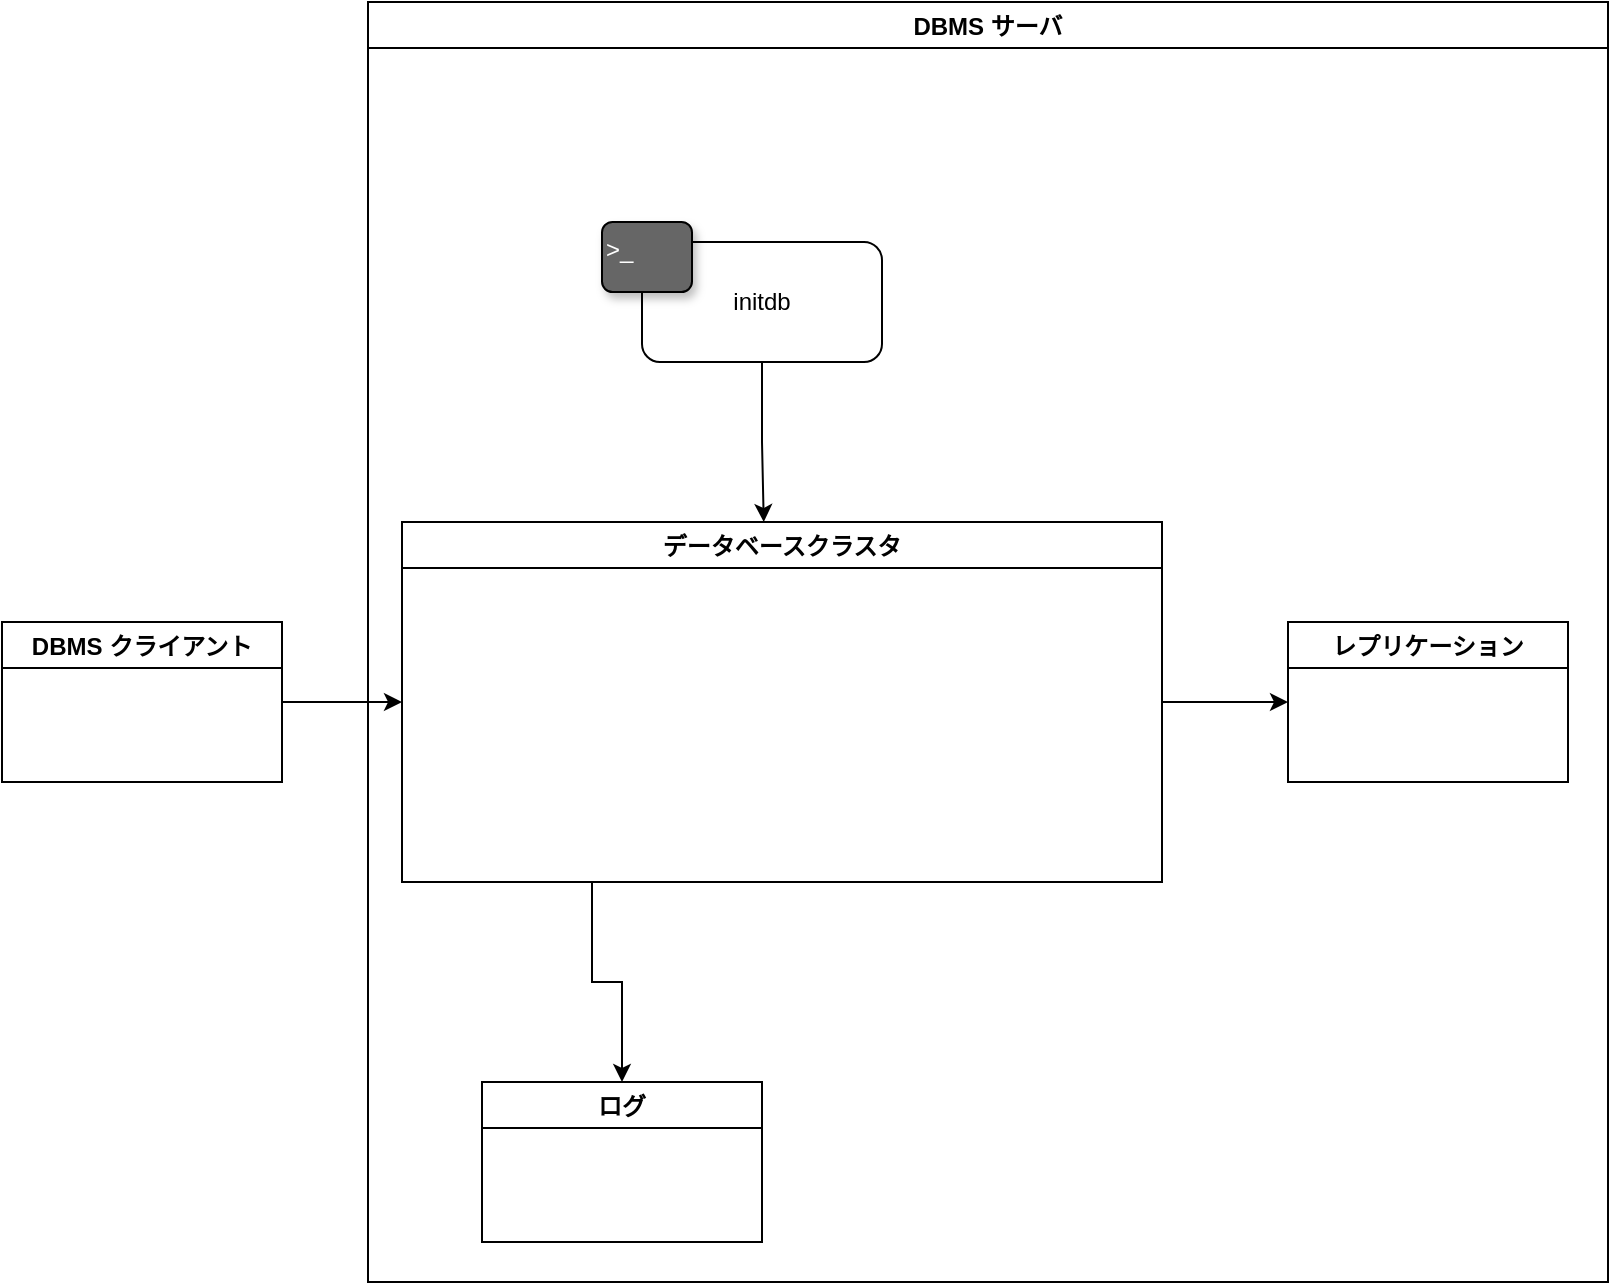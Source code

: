 <mxfile version="14.9.6" type="device"><diagram id="wzmEvrBNoIvKIjL9--WJ" name="ページ1"><mxGraphModel dx="3244" dy="816" grid="1" gridSize="10" guides="1" tooltips="1" connect="1" arrows="1" fold="1" page="1" pageScale="1" pageWidth="827" pageHeight="1169" math="0" shadow="0"><root><mxCell id="0"/><mxCell id="1" parent="0"/><mxCell id="E2JqWQ8bd772KpzsBDJP-1" value="DBMS サーバ" style="swimlane;align=center;" parent="1" vertex="1"><mxGeometry x="-1447" y="20" width="620" height="640" as="geometry"/></mxCell><mxCell id="lRylA-C5WcI6yCl2HS9y-4" style="edgeStyle=orthogonalEdgeStyle;rounded=0;orthogonalLoop=1;jettySize=auto;html=1;exitX=0.25;exitY=1;exitDx=0;exitDy=0;entryX=0.5;entryY=0;entryDx=0;entryDy=0;" edge="1" parent="E2JqWQ8bd772KpzsBDJP-1" source="E2JqWQ8bd772KpzsBDJP-2" target="E2JqWQ8bd772KpzsBDJP-4"><mxGeometry relative="1" as="geometry"/></mxCell><mxCell id="lRylA-C5WcI6yCl2HS9y-8" style="edgeStyle=orthogonalEdgeStyle;rounded=0;orthogonalLoop=1;jettySize=auto;html=1;exitX=1;exitY=0.5;exitDx=0;exitDy=0;entryX=0;entryY=0.5;entryDx=0;entryDy=0;" edge="1" parent="E2JqWQ8bd772KpzsBDJP-1" source="E2JqWQ8bd772KpzsBDJP-2" target="E2JqWQ8bd772KpzsBDJP-3"><mxGeometry relative="1" as="geometry"/></mxCell><mxCell id="E2JqWQ8bd772KpzsBDJP-2" value="データベースクラスタ" style="swimlane;align=center;" parent="E2JqWQ8bd772KpzsBDJP-1" vertex="1"><mxGeometry x="17" y="260" width="380" height="180" as="geometry"/></mxCell><mxCell id="E2JqWQ8bd772KpzsBDJP-3" value="レプリケーション" style="swimlane;align=center;" parent="E2JqWQ8bd772KpzsBDJP-1" vertex="1"><mxGeometry x="460" y="310" width="140" height="80" as="geometry"/></mxCell><mxCell id="E2JqWQ8bd772KpzsBDJP-4" value="ログ" style="swimlane;align=center;" parent="E2JqWQ8bd772KpzsBDJP-1" vertex="1"><mxGeometry x="57" y="540" width="140" height="80" as="geometry"/></mxCell><mxCell id="lRylA-C5WcI6yCl2HS9y-5" value="" style="group" vertex="1" connectable="0" parent="E2JqWQ8bd772KpzsBDJP-1"><mxGeometry x="117" y="110" width="140" height="70" as="geometry"/></mxCell><mxCell id="lRylA-C5WcI6yCl2HS9y-6" value="initdb" style="rounded=1;whiteSpace=wrap;html=1;sketch=0;gradientDirection=south;fillColor=#FFFFFF;" vertex="1" parent="lRylA-C5WcI6yCl2HS9y-5"><mxGeometry x="20" y="10" width="120" height="60" as="geometry"/></mxCell><mxCell id="lRylA-C5WcI6yCl2HS9y-7" value="&amp;gt;_" style="text;html=1;align=left;verticalAlign=top;whiteSpace=wrap;rounded=1;shadow=1;glass=0;sketch=0;strokeColor=#000000;fontColor=#FFFFFF;fillColor=#666666;" vertex="1" parent="lRylA-C5WcI6yCl2HS9y-5"><mxGeometry width="45" height="35" as="geometry"/></mxCell><mxCell id="lRylA-C5WcI6yCl2HS9y-9" style="edgeStyle=orthogonalEdgeStyle;rounded=0;orthogonalLoop=1;jettySize=auto;html=1;exitX=0.5;exitY=1;exitDx=0;exitDy=0;entryX=0.476;entryY=0;entryDx=0;entryDy=0;entryPerimeter=0;" edge="1" parent="E2JqWQ8bd772KpzsBDJP-1" source="lRylA-C5WcI6yCl2HS9y-6" target="E2JqWQ8bd772KpzsBDJP-2"><mxGeometry relative="1" as="geometry"/></mxCell><mxCell id="lRylA-C5WcI6yCl2HS9y-2" style="edgeStyle=orthogonalEdgeStyle;rounded=0;orthogonalLoop=1;jettySize=auto;html=1;exitX=1;exitY=0.5;exitDx=0;exitDy=0;entryX=0;entryY=0.5;entryDx=0;entryDy=0;" edge="1" parent="1" source="lRylA-C5WcI6yCl2HS9y-1" target="E2JqWQ8bd772KpzsBDJP-2"><mxGeometry relative="1" as="geometry"/></mxCell><mxCell id="lRylA-C5WcI6yCl2HS9y-1" value="DBMS クライアント" style="swimlane;align=center;" vertex="1" parent="1"><mxGeometry x="-1630" y="330" width="140" height="80" as="geometry"/></mxCell></root></mxGraphModel></diagram></mxfile>